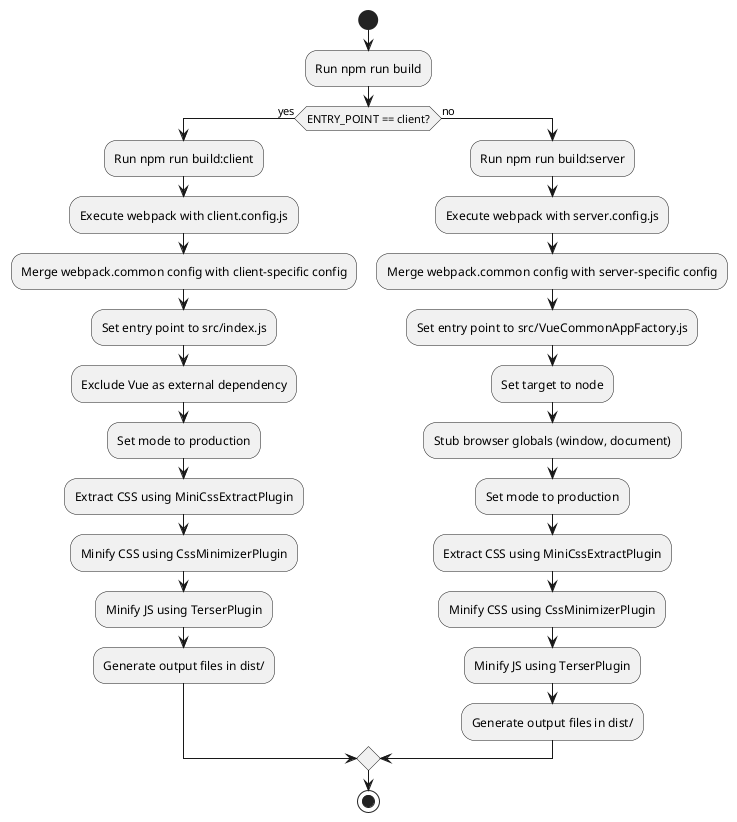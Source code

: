 @startuml
start

:Run npm run build;

if (ENTRY_POINT == client?) then (yes)
  :Run npm run build:client;
  :Execute webpack with client.config.js;
  :Merge webpack.common config with client-specific config;
  :Set entry point to src/index.js;
  :Exclude Vue as external dependency;
  :Set mode to production;
  :Extract CSS using MiniCssExtractPlugin;
  :Minify CSS using CssMinimizerPlugin;
  :Minify JS using TerserPlugin;
  :Generate output files in dist/;
else (no)
  :Run npm run build:server;
  :Execute webpack with server.config.js;
  :Merge webpack.common config with server-specific config;
  :Set entry point to src/VueCommonAppFactory.js;
  :Set target to node;
  :Stub browser globals (window, document);
  :Set mode to production;
  :Extract CSS using MiniCssExtractPlugin;
  :Minify CSS using CssMinimizerPlugin;
  :Minify JS using TerserPlugin;
  :Generate output files in dist/;
endif

stop
@enduml